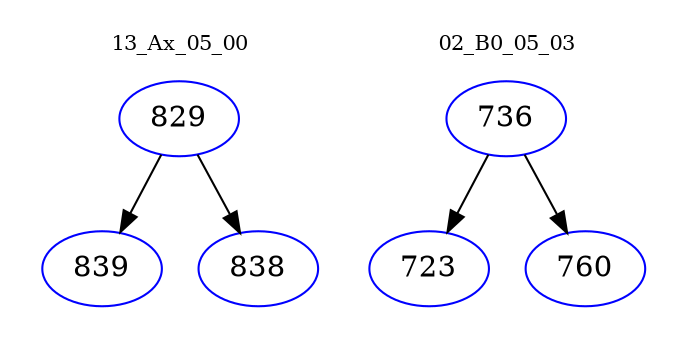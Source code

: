 digraph{
subgraph cluster_0 {
color = white
label = "13_Ax_05_00";
fontsize=10;
T0_829 [label="829", color="blue"]
T0_829 -> T0_839 [color="black"]
T0_839 [label="839", color="blue"]
T0_829 -> T0_838 [color="black"]
T0_838 [label="838", color="blue"]
}
subgraph cluster_1 {
color = white
label = "02_B0_05_03";
fontsize=10;
T1_736 [label="736", color="blue"]
T1_736 -> T1_723 [color="black"]
T1_723 [label="723", color="blue"]
T1_736 -> T1_760 [color="black"]
T1_760 [label="760", color="blue"]
}
}
